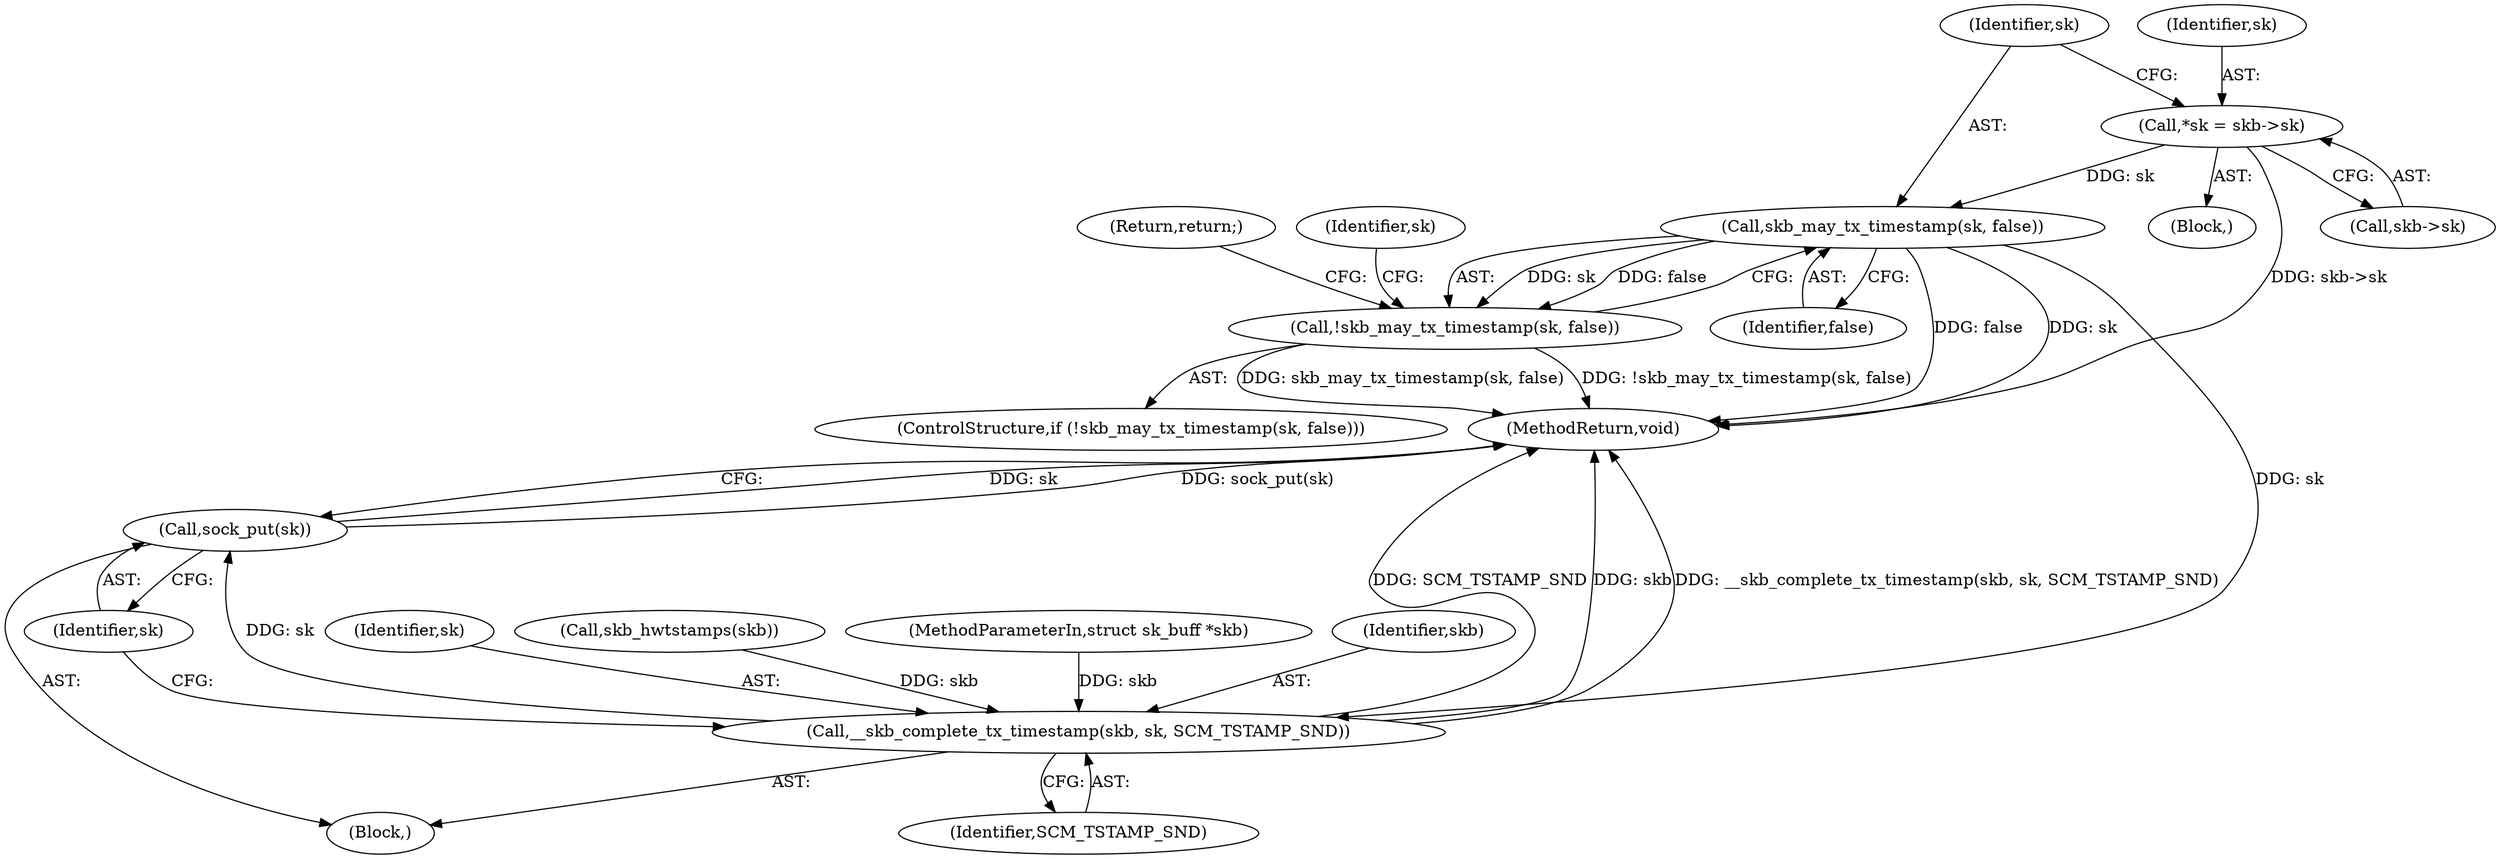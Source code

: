 digraph "1_linux_4ef1b2869447411ad3ef91ad7d4891a83c1a509a_1@pointer" {
"1000106" [label="(Call,*sk = skb->sk)"];
"1000113" [label="(Call,skb_may_tx_timestamp(sk, false))"];
"1000112" [label="(Call,!skb_may_tx_timestamp(sk, false))"];
"1000131" [label="(Call,__skb_complete_tx_timestamp(skb, sk, SCM_TSTAMP_SND))"];
"1000135" [label="(Call,sock_put(sk))"];
"1000122" [label="(Identifier,sk)"];
"1000124" [label="(Block,)"];
"1000112" [label="(Call,!skb_may_tx_timestamp(sk, false))"];
"1000131" [label="(Call,__skb_complete_tx_timestamp(skb, sk, SCM_TSTAMP_SND))"];
"1000136" [label="(Identifier,sk)"];
"1000116" [label="(Return,return;)"];
"1000111" [label="(ControlStructure,if (!skb_may_tx_timestamp(sk, false)))"];
"1000133" [label="(Identifier,sk)"];
"1000137" [label="(MethodReturn,void)"];
"1000115" [label="(Identifier,false)"];
"1000104" [label="(Block,)"];
"1000127" [label="(Call,skb_hwtstamps(skb))"];
"1000106" [label="(Call,*sk = skb->sk)"];
"1000113" [label="(Call,skb_may_tx_timestamp(sk, false))"];
"1000134" [label="(Identifier,SCM_TSTAMP_SND)"];
"1000102" [label="(MethodParameterIn,struct sk_buff *skb)"];
"1000114" [label="(Identifier,sk)"];
"1000107" [label="(Identifier,sk)"];
"1000135" [label="(Call,sock_put(sk))"];
"1000132" [label="(Identifier,skb)"];
"1000108" [label="(Call,skb->sk)"];
"1000106" -> "1000104"  [label="AST: "];
"1000106" -> "1000108"  [label="CFG: "];
"1000107" -> "1000106"  [label="AST: "];
"1000108" -> "1000106"  [label="AST: "];
"1000114" -> "1000106"  [label="CFG: "];
"1000106" -> "1000137"  [label="DDG: skb->sk"];
"1000106" -> "1000113"  [label="DDG: sk"];
"1000113" -> "1000112"  [label="AST: "];
"1000113" -> "1000115"  [label="CFG: "];
"1000114" -> "1000113"  [label="AST: "];
"1000115" -> "1000113"  [label="AST: "];
"1000112" -> "1000113"  [label="CFG: "];
"1000113" -> "1000137"  [label="DDG: sk"];
"1000113" -> "1000137"  [label="DDG: false"];
"1000113" -> "1000112"  [label="DDG: sk"];
"1000113" -> "1000112"  [label="DDG: false"];
"1000113" -> "1000131"  [label="DDG: sk"];
"1000112" -> "1000111"  [label="AST: "];
"1000116" -> "1000112"  [label="CFG: "];
"1000122" -> "1000112"  [label="CFG: "];
"1000112" -> "1000137"  [label="DDG: !skb_may_tx_timestamp(sk, false)"];
"1000112" -> "1000137"  [label="DDG: skb_may_tx_timestamp(sk, false)"];
"1000131" -> "1000124"  [label="AST: "];
"1000131" -> "1000134"  [label="CFG: "];
"1000132" -> "1000131"  [label="AST: "];
"1000133" -> "1000131"  [label="AST: "];
"1000134" -> "1000131"  [label="AST: "];
"1000136" -> "1000131"  [label="CFG: "];
"1000131" -> "1000137"  [label="DDG: skb"];
"1000131" -> "1000137"  [label="DDG: __skb_complete_tx_timestamp(skb, sk, SCM_TSTAMP_SND)"];
"1000131" -> "1000137"  [label="DDG: SCM_TSTAMP_SND"];
"1000127" -> "1000131"  [label="DDG: skb"];
"1000102" -> "1000131"  [label="DDG: skb"];
"1000131" -> "1000135"  [label="DDG: sk"];
"1000135" -> "1000124"  [label="AST: "];
"1000135" -> "1000136"  [label="CFG: "];
"1000136" -> "1000135"  [label="AST: "];
"1000137" -> "1000135"  [label="CFG: "];
"1000135" -> "1000137"  [label="DDG: sk"];
"1000135" -> "1000137"  [label="DDG: sock_put(sk)"];
}
